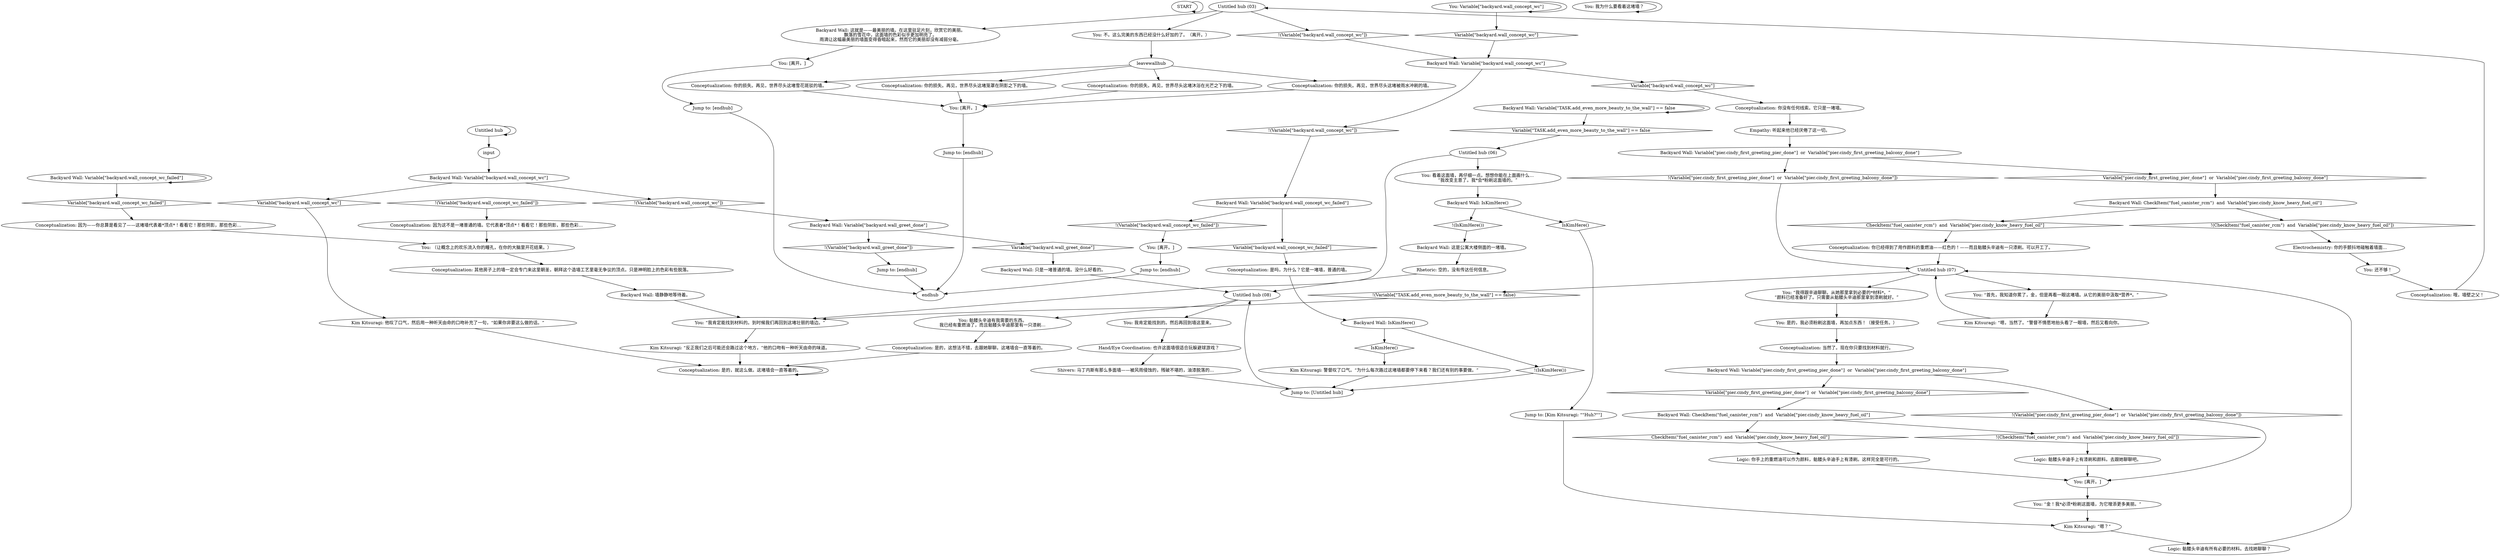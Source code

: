 # BACKYARD / MOTHER OF ALL WALLS
# Stop everything and direct all attention to that wall -- it's sublime!
# ==================================================
digraph G {
	  0 [label="START"];
	  1 [label="input"];
	  2 [label="You: 我为什么要看着这堵墙？"];
	  3 [label="You: Variable[\"backyard.wall_concept_wc\"]"];
	  4 [label="Variable[\"backyard.wall_concept_wc\"]", shape=diamond];
	  5 [label="!(Variable[\"backyard.wall_concept_wc\"])", shape=diamond];
	  6 [label="You: 是的，我必须粉刷这面墙，再加点东西！（接受任务。）"];
	  7 [label="Kim Kitsuragi: 他叹了口气，然后用一种听天由命的口吻补充了一句，“如果你非要这么做的话。”"];
	  8 [label="Backyard Wall: 这就是——最美丽的墙。在这里驻足片刻，欣赏它的美丽。\n飘落的雪花中，这面墙的色彩似乎更加明亮了。\n雨滴让这幅最美丽的墙面变得昏暗起来，然而它的美丽却没有减弱分毫。"];
	  9 [label="You: “金！我*必须*粉刷这面墙，为它增添更多美丽。”"];
	  10 [label="Jump to: [endhub]"];
	  11 [label="Backyard Wall: 这是公寓大楼侧面的一堵墙。"];
	  12 [label="Backyard Wall: 墙静静地等待着。"];
	  13 [label="Electrochemistry: 你的手颤抖地碰触着墙面…"];
	  14 [label="Logic: 骷髅头辛迪有所有必要的材料。去找她聊聊？"];
	  15 [label="Empathy: 听起来他已经厌倦了这一切。"];
	  16 [label="Hand/Eye Coordination: 也许这面墙很适合玩躲避球游戏？"];
	  17 [label="Conceptualization: 是的，就这么做。这堵墙会一直等着的。"];
	  18 [label="You: [离开。]"];
	  19 [label="Backyard Wall: Variable[\"TASK.add_even_more_beauty_to_the_wall\"] == false"];
	  20 [label="Variable[\"TASK.add_even_more_beauty_to_the_wall\"] == false", shape=diamond];
	  21 [label="!(Variable[\"TASK.add_even_more_beauty_to_the_wall\"] == false)", shape=diamond];
	  22 [label="You: “我肯定能找到材料的。到时候我们再回到这堵壮丽的墙边。”"];
	  23 [label="You: [离开。]"];
	  24 [label="Untitled hub (08)"];
	  25 [label="Untitled hub"];
	  26 [label="You: [离开。]"];
	  27 [label="Conceptualization: 你没有任何线索。它只是一堵墙。"];
	  28 [label="Backyard Wall: Variable[\"backyard.wall_concept_wc_failed\"]"];
	  29 [label="Variable[\"backyard.wall_concept_wc_failed\"]", shape=diamond];
	  30 [label="!(Variable[\"backyard.wall_concept_wc_failed\"])", shape=diamond];
	  31 [label="Jump to: [endhub]"];
	  32 [label="Conceptualization: 因为——你总算是看见了——这堵墙代表着*顶点*！看看它！那些阴影，那些色彩…"];
	  33 [label="You: 看着这面墙，再仔细一点。想想你能在上面画什么…\n“我改变主意了。我*会*粉刷这面墙的。”"];
	  34 [label="Kim Kitsuragi: “反正我们之后可能还会路过这个地方，”他的口吻有一种听天由命的味道。"];
	  35 [label="Conceptualization: 其他房子上的墙一定会专门来这里朝圣，朝拜这个造墙工艺里毫无争议的顶点。只是神明脸上的色彩有些脱落。"];
	  36 [label="Rhetoric: 空的，没有传达任何信息。"];
	  37 [label="endhub"];
	  38 [label="Conceptualization: 是吗，为什么？它是一堵墙，普通的墙。"];
	  39 [label="Untitled hub (06)"];
	  40 [label="You: [离开。]"];
	  41 [label="Jump to: [Kim Kitsuragi: \"\"Huh?\"\"]"];
	  42 [label="Conceptualization: 你的损失。再见，世界尽头这堵雪花斑驳的墙。"];
	  43 [label="Conceptualization: 你的损失。再见，世界尽头这堵笼罩在阴影之下的墙。"];
	  44 [label="Backyard Wall: IsKimHere()"];
	  45 [label="IsKimHere()", shape=diamond];
	  46 [label="!(IsKimHere())", shape=diamond];
	  47 [label="You: 骷髅头辛迪有我需要的东西。\n我已经有重燃油了，而且骷髅头辛迪那里有一只漆刷…"];
	  48 [label="Kim Kitsuragi: “嗯，当然了。”警督不情愿地抬头看了一眼墙，然后又看向你。"];
	  49 [label="Backyard Wall: Variable[\"backyard.wall_concept_wc\"]"];
	  50 [label="Variable[\"backyard.wall_concept_wc\"]", shape=diamond];
	  51 [label="!(Variable[\"backyard.wall_concept_wc\"])", shape=diamond];
	  52 [label="You: （让概念上的欢乐流入你的瞳孔，在你的大脑里开花结果。）"];
	  53 [label="You: “我得跟辛迪聊聊。从她那里拿到必要的*材料*。”\n“颜料已经准备好了。只需要从骷髅头辛迪那里拿到漆刷就好。”"];
	  54 [label="Conceptualization: 是的，这想法不错，去跟她聊聊。这堵墙会一直等着的。"];
	  55 [label="Conceptualization: 因为这不是一堵普通的墙。它代表着*顶点*！看看它！那些阴影，那些色彩…"];
	  56 [label="Jump to: [Untitled hub]"];
	  57 [label="Conceptualization: 你已经得到了用作颜料的重燃油——红色的！——而且骷髅头辛迪有一只漆刷。可以开工了。"];
	  58 [label="Kim Kitsuragi: 警督叹了口气。“为什么每次路过这堵墙都要停下来看？我们还有别的事要做。”"];
	  59 [label="You: 还不够！"];
	  60 [label="Backyard Wall: 只是一堵普通的墙。没什么好看的。"];
	  61 [label="Kim Kitsuragi: “嗯？”"];
	  62 [label="You: 我肯定能找到的。然后再回到墙这里来。"];
	  63 [label="Backyard Wall: Variable[\"pier.cindy_first_greeting_pier_done\"]  or  Variable[\"pier.cindy_first_greeting_balcony_done\"]"];
	  64 [label="Variable[\"pier.cindy_first_greeting_pier_done\"]  or  Variable[\"pier.cindy_first_greeting_balcony_done\"]", shape=diamond];
	  65 [label="!(Variable[\"pier.cindy_first_greeting_pier_done\"]  or  Variable[\"pier.cindy_first_greeting_balcony_done\"])", shape=diamond];
	  66 [label="Jump to: [endhub]"];
	  67 [label="You: “首先，我知道你累了，金，但是再看一眼这堵墙。从它的美丽中汲取*营养*。”"];
	  68 [label="Logic: 骷髅头辛迪手上有漆刷和颜料。去跟她聊聊吧。"];
	  69 [label="leavewallhub"];
	  70 [label="Backyard Wall: Variable[\"backyard.wall_concept_wc\"]"];
	  71 [label="Variable[\"backyard.wall_concept_wc\"]", shape=diamond];
	  72 [label="!(Variable[\"backyard.wall_concept_wc\"])", shape=diamond];
	  73 [label="Backyard Wall: Variable[\"backyard.wall_concept_wc_failed\"]"];
	  74 [label="Variable[\"backyard.wall_concept_wc_failed\"]", shape=diamond];
	  75 [label="!(Variable[\"backyard.wall_concept_wc_failed\"])", shape=diamond];
	  76 [label="Shivers: 马丁内斯有那么多面墙——被风雨侵蚀的，残破不堪的，油漆脱落的…"];
	  77 [label="Conceptualization: 哦，墙壁之父！"];
	  78 [label="You: 不。这么完美的东西已经没什么好加的了。（离开。）"];
	  79 [label="Logic: 你手上的重燃油可以作为颜料，骷髅头辛迪手上有漆刷。这样完全是可行的。"];
	  80 [label="Backyard Wall: Variable[\"backyard.wall_greet_done\"]"];
	  81 [label="Variable[\"backyard.wall_greet_done\"]", shape=diamond];
	  82 [label="!(Variable[\"backyard.wall_greet_done\"])", shape=diamond];
	  83 [label="Untitled hub (03)"];
	  84 [label="Conceptualization: 当然了。现在你只要找到材料就行。"];
	  85 [label="Conceptualization: 你的损失。再见，世界尽头这堵沐浴在光芒之下的墙。"];
	  86 [label="Jump to: [endhub]"];
	  87 [label="Backyard Wall: CheckItem(\"fuel_canister_rcm\")  and  Variable[\"pier.cindy_know_heavy_fuel_oil\"]"];
	  88 [label="CheckItem(\"fuel_canister_rcm\")  and  Variable[\"pier.cindy_know_heavy_fuel_oil\"]", shape=diamond];
	  89 [label="!(CheckItem(\"fuel_canister_rcm\")  and  Variable[\"pier.cindy_know_heavy_fuel_oil\"])", shape=diamond];
	  90 [label="Conceptualization: 你的损失。再见，世界尽头这堵被雨水冲刷的墙。"];
	  91 [label="Backyard Wall: IsKimHere()"];
	  92 [label="IsKimHere()", shape=diamond];
	  93 [label="!(IsKimHere())", shape=diamond];
	  94 [label="Untitled hub (07)"];
	  95 [label="Backyard Wall: CheckItem(\"fuel_canister_rcm\")  and  Variable[\"pier.cindy_know_heavy_fuel_oil\"]"];
	  96 [label="CheckItem(\"fuel_canister_rcm\")  and  Variable[\"pier.cindy_know_heavy_fuel_oil\"]", shape=diamond];
	  97 [label="!(CheckItem(\"fuel_canister_rcm\")  and  Variable[\"pier.cindy_know_heavy_fuel_oil\"])", shape=diamond];
	  98 [label="Backyard Wall: Variable[\"pier.cindy_first_greeting_pier_done\"]  or  Variable[\"pier.cindy_first_greeting_balcony_done\"]"];
	  99 [label="Variable[\"pier.cindy_first_greeting_pier_done\"]  or  Variable[\"pier.cindy_first_greeting_balcony_done\"]", shape=diamond];
	  100 [label="!(Variable[\"pier.cindy_first_greeting_pier_done\"]  or  Variable[\"pier.cindy_first_greeting_balcony_done\"])", shape=diamond];
	  0 -> 0
	  1 -> 70
	  2 -> 2
	  3 -> 3
	  3 -> 4
	  4 -> 49
	  5 -> 49
	  6 -> 84
	  7 -> 17
	  8 -> 18
	  9 -> 61
	  10 -> 37
	  11 -> 36
	  12 -> 22
	  13 -> 59
	  14 -> 94
	  15 -> 98
	  16 -> 76
	  17 -> 17
	  18 -> 66
	  19 -> 19
	  19 -> 20
	  20 -> 39
	  21 -> 22
	  22 -> 34
	  23 -> 9
	  24 -> 62
	  24 -> 47
	  25 -> 1
	  25 -> 25
	  26 -> 31
	  27 -> 15
	  28 -> 28
	  28 -> 29
	  29 -> 32
	  30 -> 55
	  31 -> 37
	  32 -> 52
	  33 -> 91
	  34 -> 17
	  35 -> 12
	  36 -> 24
	  38 -> 44
	  39 -> 33
	  39 -> 22
	  40 -> 86
	  41 -> 61
	  42 -> 40
	  43 -> 40
	  44 -> 45
	  44 -> 46
	  45 -> 58
	  46 -> 56
	  47 -> 54
	  48 -> 94
	  49 -> 50
	  49 -> 51
	  50 -> 27
	  51 -> 73
	  52 -> 35
	  53 -> 6
	  54 -> 17
	  55 -> 52
	  56 -> 24
	  57 -> 94
	  58 -> 56
	  59 -> 77
	  60 -> 24
	  61 -> 14
	  62 -> 16
	  63 -> 64
	  63 -> 65
	  64 -> 95
	  65 -> 23
	  66 -> 37
	  67 -> 48
	  68 -> 23
	  69 -> 90
	  69 -> 43
	  69 -> 42
	  69 -> 85
	  70 -> 72
	  70 -> 71
	  71 -> 7
	  72 -> 80
	  73 -> 74
	  73 -> 75
	  74 -> 38
	  75 -> 26
	  76 -> 56
	  77 -> 83
	  78 -> 69
	  79 -> 23
	  80 -> 81
	  80 -> 82
	  81 -> 60
	  82 -> 10
	  83 -> 8
	  83 -> 5
	  83 -> 78
	  84 -> 63
	  85 -> 40
	  86 -> 37
	  87 -> 88
	  87 -> 89
	  88 -> 57
	  89 -> 13
	  90 -> 40
	  91 -> 92
	  91 -> 93
	  92 -> 41
	  93 -> 11
	  94 -> 21
	  94 -> 67
	  94 -> 53
	  95 -> 96
	  95 -> 97
	  96 -> 79
	  97 -> 68
	  98 -> 99
	  98 -> 100
	  99 -> 87
	  100 -> 94
}


